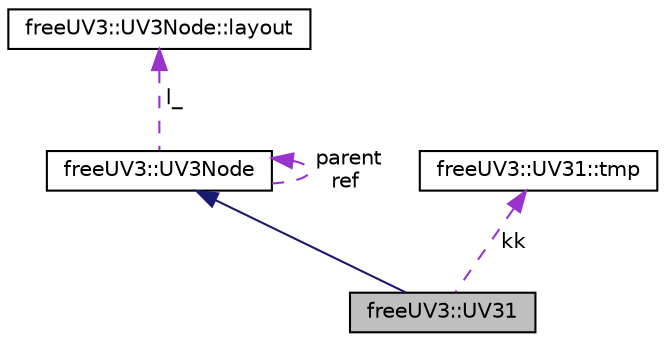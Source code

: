 digraph "freeUV3::UV31"
{
  edge [fontname="Helvetica",fontsize="10",labelfontname="Helvetica",labelfontsize="10"];
  node [fontname="Helvetica",fontsize="10",shape=record];
  Node2 [label="freeUV3::UV31",height=0.2,width=0.4,color="black", fillcolor="grey75", style="filled", fontcolor="black"];
  Node3 -> Node2 [dir="back",color="midnightblue",fontsize="10",style="solid",fontname="Helvetica"];
  Node3 [label="freeUV3::UV3Node",height=0.2,width=0.4,color="black", fillcolor="white", style="filled",URL="$structfree_u_v3_1_1_u_v3_node.html"];
  Node4 -> Node3 [dir="back",color="darkorchid3",fontsize="10",style="dashed",label=" l_" ,fontname="Helvetica"];
  Node4 [label="freeUV3::UV3Node::layout",height=0.2,width=0.4,color="black", fillcolor="white", style="filled",URL="$structfree_u_v3_1_1_u_v3_node_1_1layout.html"];
  Node3 -> Node3 [dir="back",color="darkorchid3",fontsize="10",style="dashed",label=" parent\nref" ,fontname="Helvetica"];
  Node5 -> Node2 [dir="back",color="darkorchid3",fontsize="10",style="dashed",label=" kk" ,fontname="Helvetica"];
  Node5 [label="freeUV3::UV31::tmp",height=0.2,width=0.4,color="black", fillcolor="white", style="filled",URL="$structfree_u_v3_1_1_u_v31_1_1tmp.html"];
}
